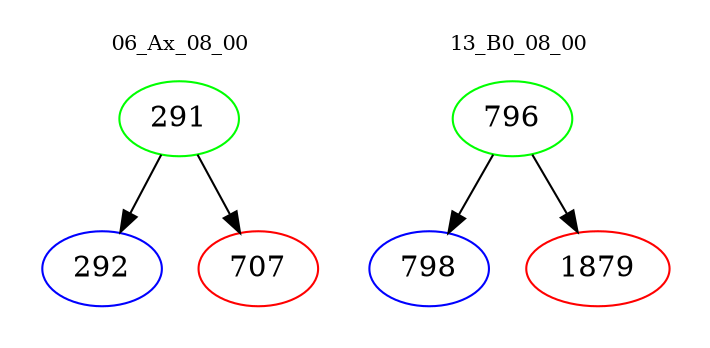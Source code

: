 digraph{
subgraph cluster_0 {
color = white
label = "06_Ax_08_00";
fontsize=10;
T0_291 [label="291", color="green"]
T0_291 -> T0_292 [color="black"]
T0_292 [label="292", color="blue"]
T0_291 -> T0_707 [color="black"]
T0_707 [label="707", color="red"]
}
subgraph cluster_1 {
color = white
label = "13_B0_08_00";
fontsize=10;
T1_796 [label="796", color="green"]
T1_796 -> T1_798 [color="black"]
T1_798 [label="798", color="blue"]
T1_796 -> T1_1879 [color="black"]
T1_1879 [label="1879", color="red"]
}
}
